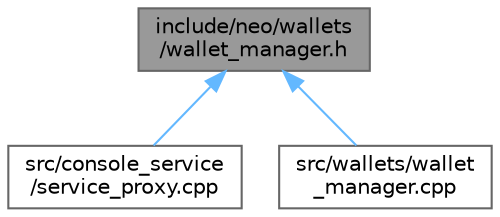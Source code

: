 digraph "include/neo/wallets/wallet_manager.h"
{
 // LATEX_PDF_SIZE
  bgcolor="transparent";
  edge [fontname=Helvetica,fontsize=10,labelfontname=Helvetica,labelfontsize=10];
  node [fontname=Helvetica,fontsize=10,shape=box,height=0.2,width=0.4];
  Node1 [id="Node000001",label="include/neo/wallets\l/wallet_manager.h",height=0.2,width=0.4,color="gray40", fillcolor="grey60", style="filled", fontcolor="black",tooltip=" "];
  Node1 -> Node2 [id="edge3_Node000001_Node000002",dir="back",color="steelblue1",style="solid",tooltip=" "];
  Node2 [id="Node000002",label="src/console_service\l/service_proxy.cpp",height=0.2,width=0.4,color="grey40", fillcolor="white", style="filled",URL="$service__proxy_8cpp.html",tooltip=" "];
  Node1 -> Node3 [id="edge4_Node000001_Node000003",dir="back",color="steelblue1",style="solid",tooltip=" "];
  Node3 [id="Node000003",label="src/wallets/wallet\l_manager.cpp",height=0.2,width=0.4,color="grey40", fillcolor="white", style="filled",URL="$wallet__manager_8cpp.html",tooltip=" "];
}
